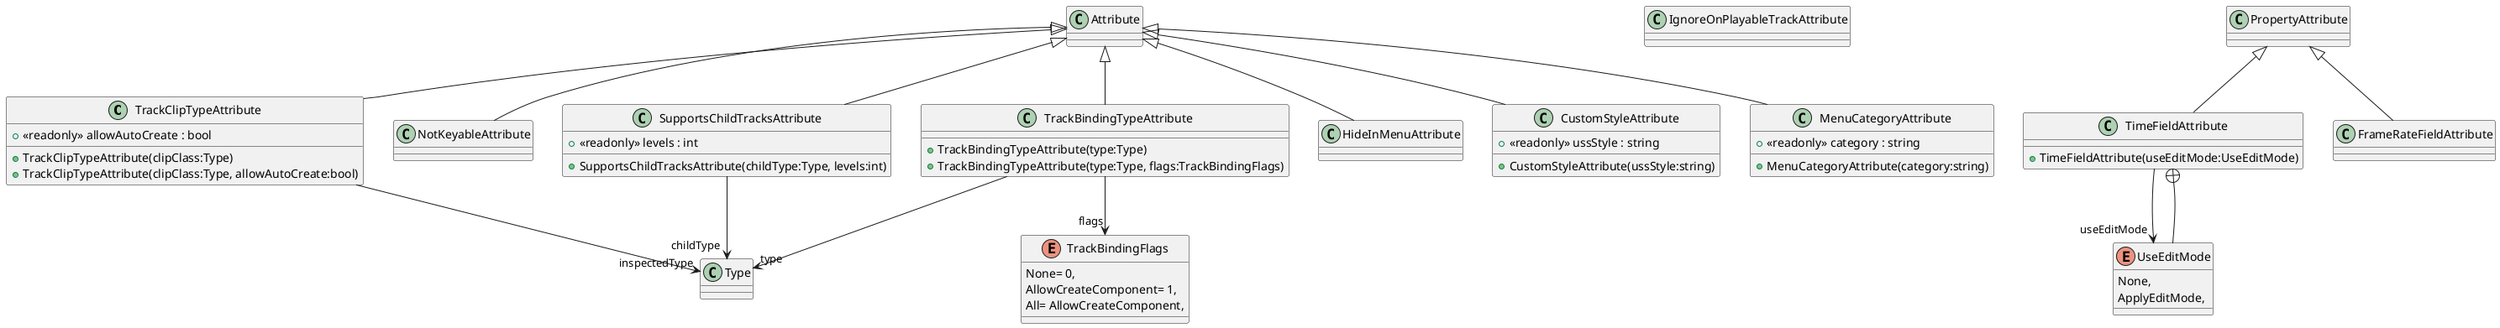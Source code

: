@startuml
class TrackClipTypeAttribute {
    + <<readonly>> allowAutoCreate : bool
    + TrackClipTypeAttribute(clipClass:Type)
    + TrackClipTypeAttribute(clipClass:Type, allowAutoCreate:bool)
}
class NotKeyableAttribute {
}
enum TrackBindingFlags {
    None= 0,
    AllowCreateComponent= 1,
    All= AllowCreateComponent,
}
class TrackBindingTypeAttribute {
    + TrackBindingTypeAttribute(type:Type)
    + TrackBindingTypeAttribute(type:Type, flags:TrackBindingFlags)
}
class SupportsChildTracksAttribute {
    + <<readonly>> levels : int
    + SupportsChildTracksAttribute(childType:Type, levels:int)
}
class IgnoreOnPlayableTrackAttribute {
}
class TimeFieldAttribute {
    + TimeFieldAttribute(useEditMode:UseEditMode)
}
class FrameRateFieldAttribute {
}
class HideInMenuAttribute {
}
class CustomStyleAttribute {
    + <<readonly>> ussStyle : string
    + CustomStyleAttribute(ussStyle:string)
}
class MenuCategoryAttribute {
    + <<readonly>> category : string
    + MenuCategoryAttribute(category:string)
}
enum UseEditMode {
    None,
    ApplyEditMode,
}
Attribute <|-- TrackClipTypeAttribute
TrackClipTypeAttribute --> "inspectedType" Type
Attribute <|-- NotKeyableAttribute
Attribute <|-- TrackBindingTypeAttribute
TrackBindingTypeAttribute --> "type" Type
TrackBindingTypeAttribute --> "flags" TrackBindingFlags
Attribute <|-- SupportsChildTracksAttribute
SupportsChildTracksAttribute --> "childType" Type
PropertyAttribute <|-- TimeFieldAttribute
TimeFieldAttribute --> "useEditMode" UseEditMode
PropertyAttribute <|-- FrameRateFieldAttribute
Attribute <|-- HideInMenuAttribute
Attribute <|-- CustomStyleAttribute
Attribute <|-- MenuCategoryAttribute
TimeFieldAttribute +-- UseEditMode
@enduml
